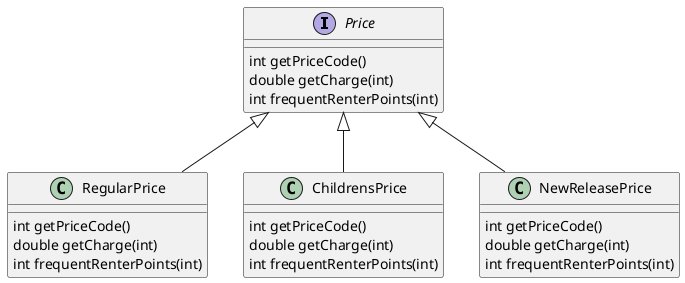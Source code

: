 @startuml

interface Price {
    int getPriceCode()
    double getCharge(int)
    int frequentRenterPoints(int)
}

class RegularPrice {
    int getPriceCode()
    double getCharge(int)
    int frequentRenterPoints(int)
}

class ChildrensPrice {
    int getPriceCode()
    double getCharge(int)
    int frequentRenterPoints(int)
}

class NewReleasePrice {
    int getPriceCode()
    double getCharge(int)
    int frequentRenterPoints(int)
}

Price <|-- RegularPrice
Price <|-- ChildrensPrice
Price <|-- NewReleasePrice

@enduml